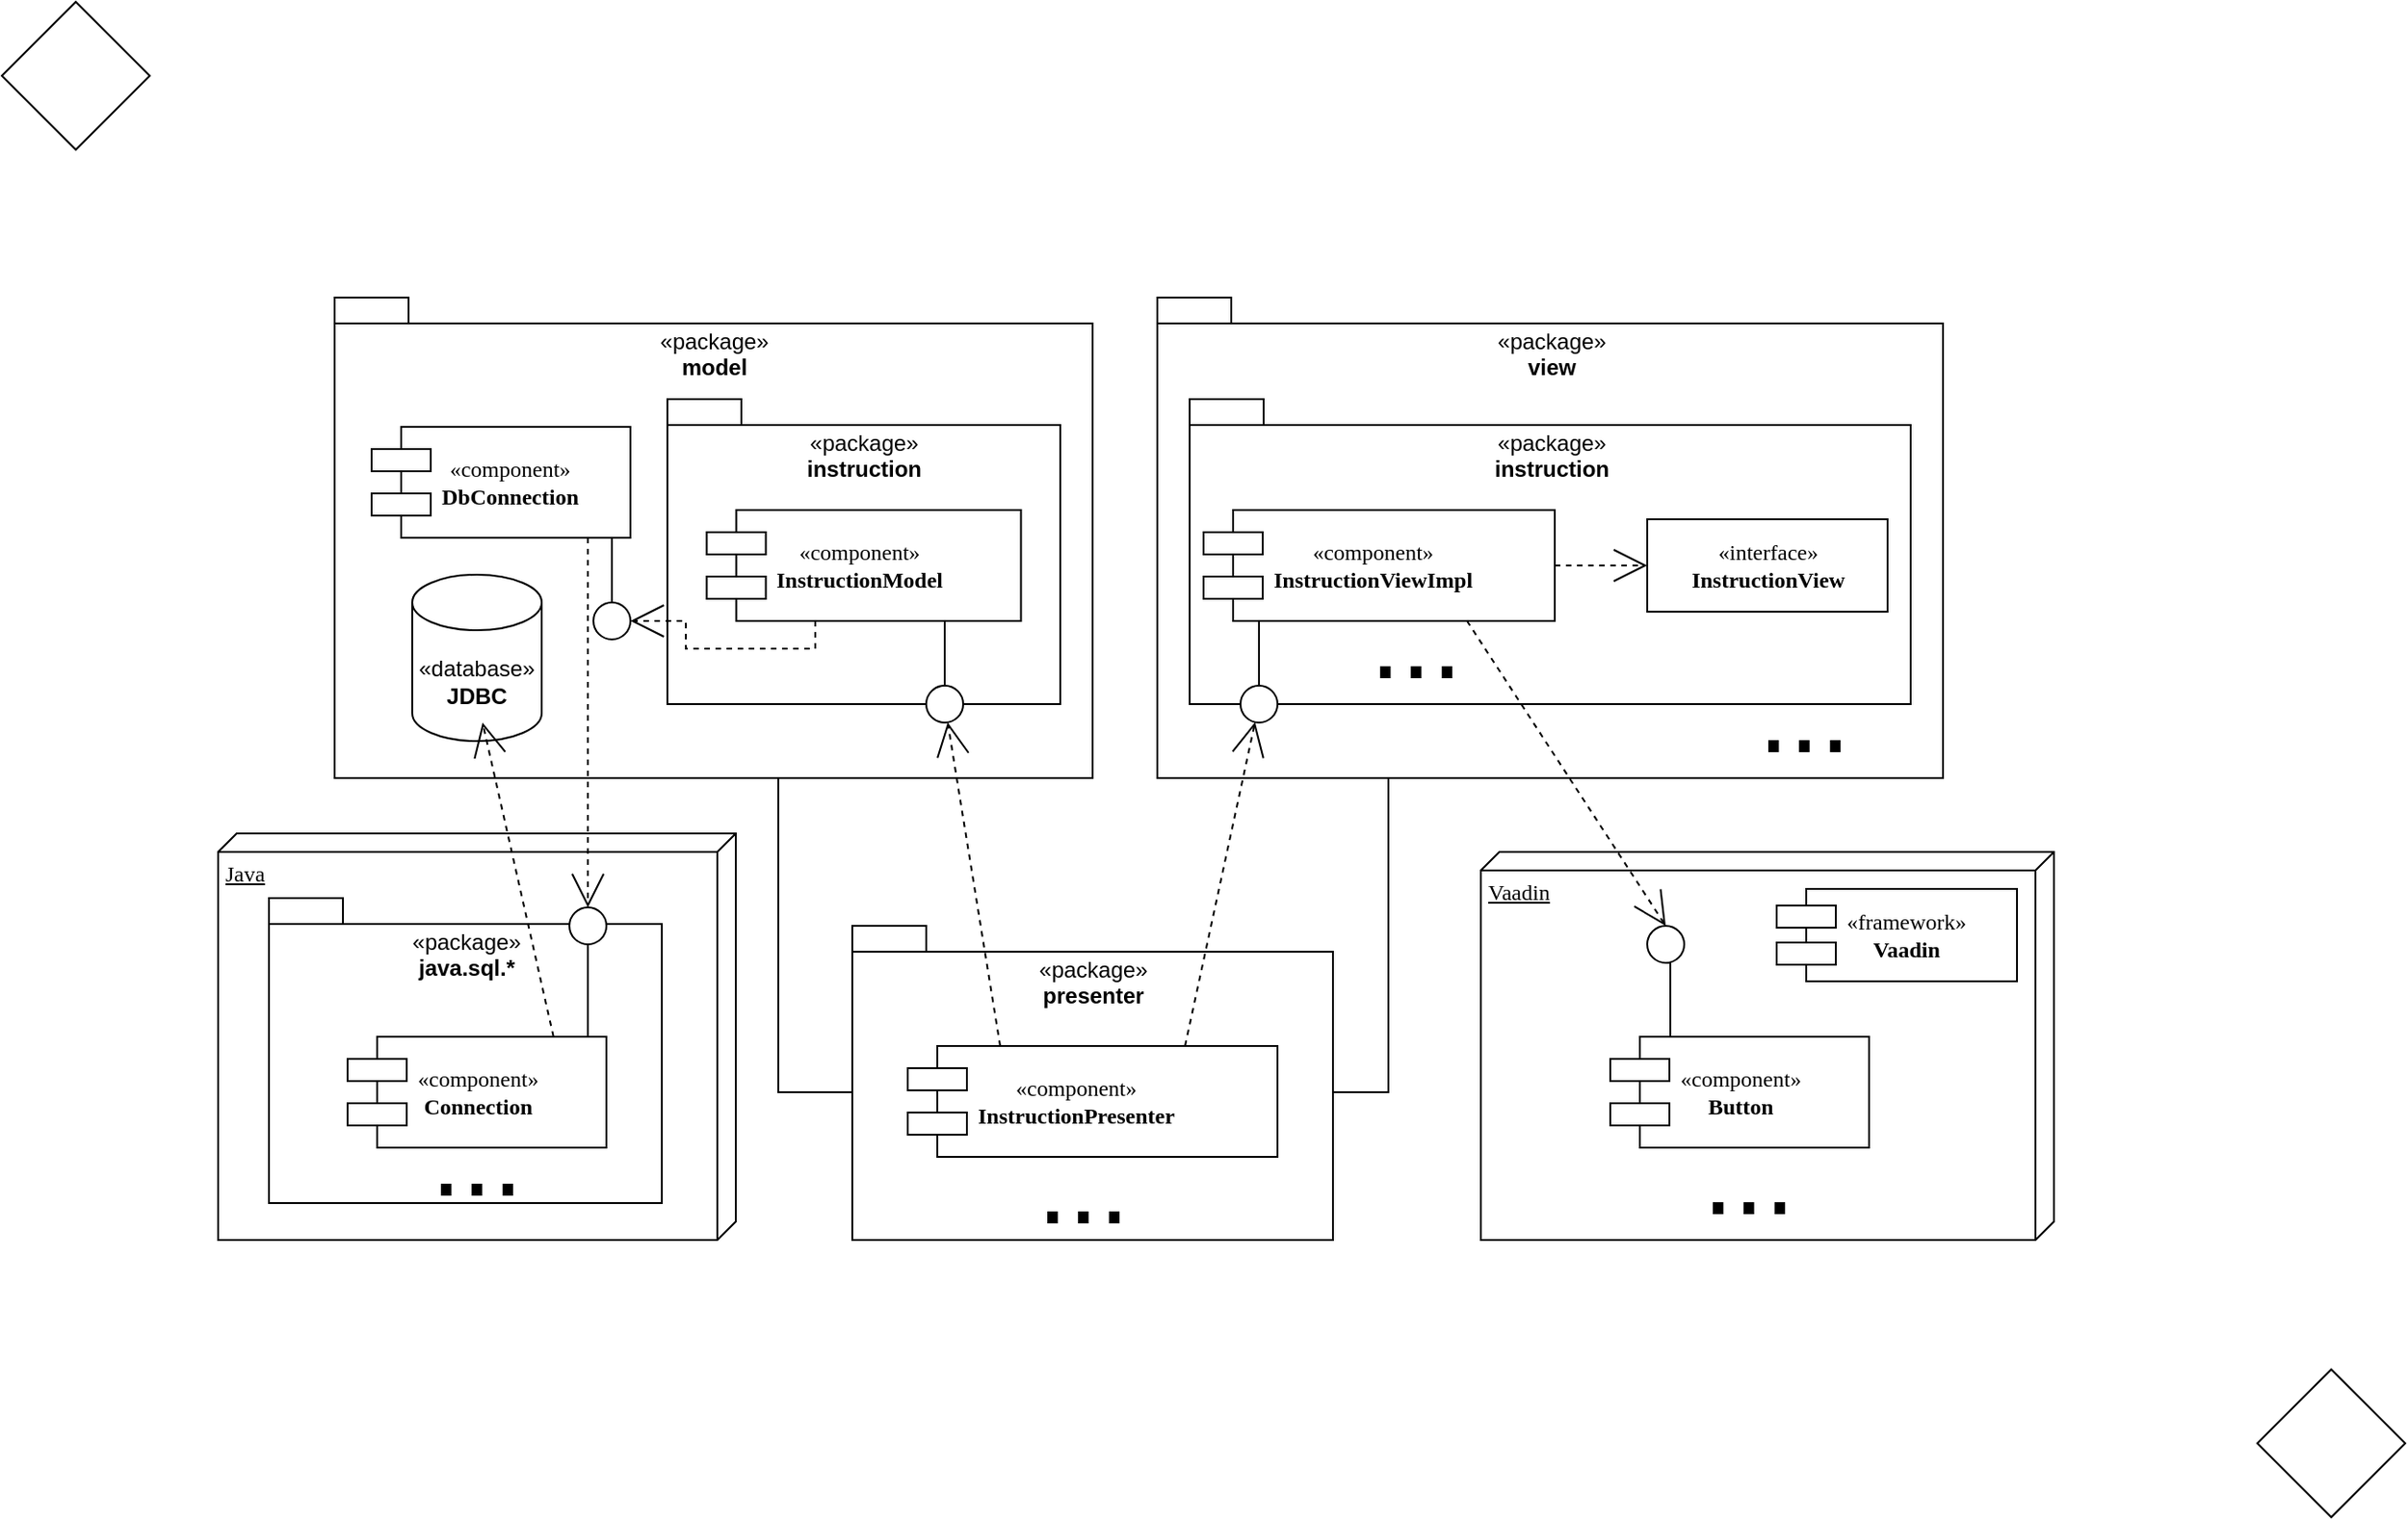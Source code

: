 <mxfile version="14.2.5" type="device"><diagram name="Page-1" id="5f0bae14-7c28-e335-631c-24af17079c00"><mxGraphModel dx="2044" dy="1407" grid="1" gridSize="10" guides="1" tooltips="1" connect="1" arrows="1" fold="1" page="1" pageScale="1" pageWidth="1100" pageHeight="850" background="#ffffff" math="0" shadow="0"><root><mxCell id="0"/><mxCell id="1" parent="0"/><mxCell id="25cWiUbx9mQnNKh4KJ9X-30" value="Java" style="verticalAlign=top;align=left;spacingTop=8;spacingLeft=2;spacingRight=12;shape=cube;size=10;direction=south;fontStyle=4;html=1;rounded=0;shadow=0;comic=0;labelBackgroundColor=none;strokeWidth=1;fontFamily=Verdana;fontSize=12" vertex="1" parent="1"><mxGeometry x="27" y="310" width="280" height="220" as="geometry"/></mxCell><mxCell id="25cWiUbx9mQnNKh4KJ9X-37" value="&lt;span style=&quot;font-weight: normal&quot;&gt;«package»&lt;/span&gt;&lt;br&gt;&lt;b&gt;java.sql.*&lt;/b&gt;" style="shape=folder;fontStyle=1;spacingTop=10;tabWidth=40;tabHeight=14;tabPosition=left;html=1;align=center;verticalAlign=top;" vertex="1" parent="1"><mxGeometry x="54.5" y="345" width="212.5" height="165" as="geometry"/></mxCell><mxCell id="25cWiUbx9mQnNKh4KJ9X-22" value="&lt;span style=&quot;font-weight: normal&quot;&gt;«package»&lt;/span&gt;&lt;br&gt;&lt;b&gt;model&lt;/b&gt;" style="shape=folder;fontStyle=1;spacingTop=10;tabWidth=40;tabHeight=14;tabPosition=left;html=1;align=center;verticalAlign=top;" vertex="1" parent="1"><mxGeometry x="90" y="20" width="410" height="260" as="geometry"/></mxCell><mxCell id="25cWiUbx9mQnNKh4KJ9X-23" value="&lt;span style=&quot;font-weight: normal&quot;&gt;«package»&lt;/span&gt;&lt;br&gt;&lt;b&gt;instruction&lt;/b&gt;" style="shape=folder;fontStyle=1;spacingTop=10;tabWidth=40;tabHeight=14;tabPosition=left;html=1;align=center;verticalAlign=top;" vertex="1" parent="1"><mxGeometry x="270" y="75" width="212.5" height="165" as="geometry"/></mxCell><mxCell id="25cWiUbx9mQnNKh4KJ9X-20" value="&lt;span style=&quot;font-weight: normal&quot;&gt;«package»&lt;/span&gt;&lt;br&gt;&lt;b&gt;presenter&lt;/b&gt;" style="shape=folder;fontStyle=1;spacingTop=10;tabWidth=40;tabHeight=14;tabPosition=left;html=1;align=center;verticalAlign=top;" vertex="1" parent="1"><mxGeometry x="370" y="360" width="260" height="170" as="geometry"/></mxCell><mxCell id="25cWiUbx9mQnNKh4KJ9X-17" value="&lt;span style=&quot;font-weight: normal&quot;&gt;«package»&lt;/span&gt;&lt;br&gt;&lt;b&gt;view&lt;/b&gt;" style="shape=folder;fontStyle=1;spacingTop=10;tabWidth=40;tabHeight=14;tabPosition=left;html=1;align=center;verticalAlign=top;" vertex="1" parent="1"><mxGeometry x="535" y="20" width="425" height="260" as="geometry"/></mxCell><mxCell id="25cWiUbx9mQnNKh4KJ9X-16" value="&lt;span style=&quot;font-weight: normal&quot;&gt;«package»&lt;/span&gt;&lt;br&gt;&lt;b&gt;instruction&lt;/b&gt;" style="shape=folder;fontStyle=1;spacingTop=10;tabWidth=40;tabHeight=14;tabPosition=left;html=1;align=center;verticalAlign=top;" vertex="1" parent="1"><mxGeometry x="552.5" y="75" width="390" height="165" as="geometry"/></mxCell><mxCell id="39150e848f15840c-5" value="&lt;div align=&quot;center&quot;&gt;«component»&lt;br&gt;&lt;/div&gt;&lt;div align=&quot;center&quot;&gt;&lt;b&gt;InstructionModel&lt;/b&gt;&lt;/div&gt;" style="shape=component;align=left;spacingLeft=36;rounded=0;shadow=0;comic=0;labelBackgroundColor=none;strokeWidth=1;fontFamily=Verdana;fontSize=12;html=1;" parent="1" vertex="1"><mxGeometry x="291.25" y="135" width="170" height="60" as="geometry"/></mxCell><mxCell id="39150e848f15840c-6" value="" style="ellipse;whiteSpace=wrap;html=1;rounded=0;shadow=0;comic=0;labelBackgroundColor=none;strokeWidth=1;fontFamily=Verdana;fontSize=12;align=center;" parent="1" vertex="1"><mxGeometry x="410" y="230" width="20" height="20" as="geometry"/></mxCell><mxCell id="39150e848f15840c-7" value="&lt;div align=&quot;center&quot;&gt;«component»&lt;br&gt;&lt;/div&gt;&lt;div align=&quot;center&quot;&gt;&lt;b&gt;InstructionViewImpl&lt;/b&gt;&lt;/div&gt;" style="shape=component;align=left;spacingLeft=36;rounded=0;shadow=0;comic=0;labelBackgroundColor=none;strokeWidth=1;fontFamily=Verdana;fontSize=12;html=1;" parent="1" vertex="1"><mxGeometry x="560" y="135" width="190" height="60" as="geometry"/></mxCell><mxCell id="39150e848f15840c-8" value="«interface»&lt;br&gt;&lt;b&gt;InstructionView&lt;/b&gt;" style="html=1;rounded=0;shadow=0;comic=0;labelBackgroundColor=none;strokeWidth=1;fontFamily=Verdana;fontSize=12;align=center;" parent="1" vertex="1"><mxGeometry x="800" y="140" width="130" height="50" as="geometry"/></mxCell><mxCell id="39150e848f15840c-9" value="" style="ellipse;whiteSpace=wrap;html=1;rounded=0;shadow=0;comic=0;labelBackgroundColor=none;strokeWidth=1;fontFamily=Verdana;fontSize=12;align=center;" parent="1" vertex="1"><mxGeometry x="580" y="230" width="20" height="20" as="geometry"/></mxCell><mxCell id="39150e848f15840c-10" value="&lt;div align=&quot;center&quot;&gt;«component»&lt;br&gt;&lt;/div&gt;&lt;div align=&quot;center&quot;&gt;&lt;b&gt;InstructionPresenter&lt;/b&gt;&lt;/div&gt;" style="shape=component;align=left;spacingLeft=36;rounded=0;shadow=0;comic=0;labelBackgroundColor=none;strokeWidth=1;fontFamily=Verdana;fontSize=12;html=1;" parent="1" vertex="1"><mxGeometry x="400" y="425" width="200" height="60" as="geometry"/></mxCell><mxCell id="39150e848f15840c-11" style="edgeStyle=none;rounded=0;html=1;dashed=1;labelBackgroundColor=none;startArrow=none;startFill=0;startSize=8;endArrow=open;endFill=0;endSize=16;fontFamily=Verdana;fontSize=12;exitX=0.25;exitY=0;exitDx=0;exitDy=0;" parent="1" source="39150e848f15840c-10" target="39150e848f15840c-6" edge="1"><mxGeometry relative="1" as="geometry"/></mxCell><mxCell id="39150e848f15840c-12" style="edgeStyle=none;rounded=0;html=1;dashed=1;labelBackgroundColor=none;startArrow=none;startFill=0;startSize=8;endArrow=open;endFill=0;endSize=16;fontFamily=Verdana;fontSize=12;exitX=0.75;exitY=0;exitDx=0;exitDy=0;" parent="1" source="39150e848f15840c-10" target="39150e848f15840c-9" edge="1"><mxGeometry relative="1" as="geometry"/></mxCell><mxCell id="39150e848f15840c-13" style="edgeStyle=elbowEdgeStyle;rounded=0;html=1;labelBackgroundColor=none;startArrow=none;startFill=0;startSize=8;endArrow=none;endFill=0;endSize=16;fontFamily=Verdana;fontSize=12;" parent="1" source="39150e848f15840c-9" edge="1"><mxGeometry relative="1" as="geometry"><mxPoint x="590" y="195" as="targetPoint"/></mxGeometry></mxCell><mxCell id="39150e848f15840c-14" style="edgeStyle=elbowEdgeStyle;rounded=0;html=1;labelBackgroundColor=none;startArrow=none;startFill=0;startSize=8;endArrow=none;endFill=0;endSize=16;fontFamily=Verdana;fontSize=12;" parent="1" source="39150e848f15840c-6" edge="1"><mxGeometry relative="1" as="geometry"><mxPoint x="420" y="195" as="targetPoint"/></mxGeometry></mxCell><mxCell id="39150e848f15840c-15" style="edgeStyle=orthogonalEdgeStyle;rounded=0;html=1;labelBackgroundColor=none;startArrow=none;startFill=0;startSize=8;endArrow=open;endFill=0;endSize=16;fontFamily=Verdana;fontSize=12;dashed=1;entryX=1;entryY=0.5;entryDx=0;entryDy=0;" parent="1" source="39150e848f15840c-5" target="25cWiUbx9mQnNKh4KJ9X-27" edge="1"><mxGeometry relative="1" as="geometry"><Array as="points"><mxPoint x="350" y="210"/><mxPoint x="280" y="210"/><mxPoint x="280" y="195"/></Array><mxPoint x="215" y="190" as="targetPoint"/></mxGeometry></mxCell><mxCell id="39150e848f15840c-16" style="edgeStyle=orthogonalEdgeStyle;rounded=0;html=1;dashed=1;labelBackgroundColor=none;startArrow=none;startFill=0;startSize=8;endArrow=open;endFill=0;endSize=16;fontFamily=Verdana;fontSize=12;" parent="1" source="39150e848f15840c-7" target="39150e848f15840c-8" edge="1"><mxGeometry relative="1" as="geometry"/></mxCell><mxCell id="39150e848f15840c-17" style="edgeStyle=orthogonalEdgeStyle;rounded=0;html=1;labelBackgroundColor=none;startArrow=none;startFill=0;startSize=8;endArrow=none;endFill=0;endSize=16;fontFamily=Verdana;fontSize=12;" parent="1" edge="1"><mxGeometry relative="1" as="geometry"><Array as="points"><mxPoint x="660" y="450"/></Array><mxPoint x="630" y="450" as="sourcePoint"/><mxPoint x="660" y="280" as="targetPoint"/></mxGeometry></mxCell><mxCell id="39150e848f15840c-18" style="edgeStyle=orthogonalEdgeStyle;rounded=0;html=1;labelBackgroundColor=none;startArrow=none;startFill=0;startSize=8;endArrow=none;endFill=0;endSize=16;fontFamily=Verdana;fontSize=12;" parent="1" edge="1"><mxGeometry relative="1" as="geometry"><Array as="points"><mxPoint x="330" y="450"/></Array><mxPoint x="370" y="450" as="sourcePoint"/><mxPoint x="330" y="280" as="targetPoint"/></mxGeometry></mxCell><mxCell id="25cWiUbx9mQnNKh4KJ9X-1" value="Vaadin" style="verticalAlign=top;align=left;spacingTop=8;spacingLeft=2;spacingRight=12;shape=cube;size=10;direction=south;fontStyle=4;html=1;rounded=0;shadow=0;comic=0;labelBackgroundColor=none;strokeWidth=1;fontFamily=Verdana;fontSize=12" vertex="1" parent="1"><mxGeometry x="710" y="320" width="310" height="210" as="geometry"/></mxCell><mxCell id="25cWiUbx9mQnNKh4KJ9X-2" value="&lt;div align=&quot;center&quot;&gt;«component»&lt;br&gt;&lt;/div&gt;&lt;div align=&quot;center&quot;&gt;&lt;b&gt;Button&lt;/b&gt;&lt;/div&gt;" style="shape=component;align=left;spacingLeft=36;rounded=0;shadow=0;comic=0;labelBackgroundColor=none;strokeWidth=1;fontFamily=Verdana;fontSize=12;html=1;" vertex="1" parent="1"><mxGeometry x="780" y="420" width="140" height="60" as="geometry"/></mxCell><mxCell id="25cWiUbx9mQnNKh4KJ9X-7" value="&lt;div align=&quot;center&quot;&gt;«framework»&lt;br&gt;&lt;/div&gt;&lt;div align=&quot;center&quot;&gt;&lt;b&gt;Vaadin&lt;/b&gt;&lt;/div&gt;" style="shape=component;align=left;spacingLeft=36;rounded=0;shadow=0;comic=0;labelBackgroundColor=none;strokeWidth=1;fontFamily=Verdana;fontSize=12;html=1;" vertex="1" parent="1"><mxGeometry x="870" y="340" width="130" height="50" as="geometry"/></mxCell><mxCell id="25cWiUbx9mQnNKh4KJ9X-8" value="&lt;font style=&quot;font-size: 60px&quot;&gt;...&lt;/font&gt;" style="text;html=1;strokeColor=none;fillColor=none;align=center;verticalAlign=middle;whiteSpace=wrap;rounded=0;" vertex="1" parent="1"><mxGeometry x="820" y="480" width="70" height="30" as="geometry"/></mxCell><mxCell id="25cWiUbx9mQnNKh4KJ9X-9" value="" style="ellipse;whiteSpace=wrap;html=1;rounded=0;shadow=0;comic=0;labelBackgroundColor=none;strokeWidth=1;fontFamily=Verdana;fontSize=12;align=center;" vertex="1" parent="1"><mxGeometry x="800" y="360" width="20" height="20" as="geometry"/></mxCell><mxCell id="25cWiUbx9mQnNKh4KJ9X-10" style="edgeStyle=elbowEdgeStyle;rounded=0;html=1;labelBackgroundColor=none;startArrow=none;startFill=0;startSize=8;endArrow=none;endFill=0;endSize=16;fontFamily=Verdana;fontSize=12;exitX=0.25;exitY=0;exitDx=0;exitDy=0;entryX=0.5;entryY=1;entryDx=0;entryDy=0;" edge="1" parent="1" source="25cWiUbx9mQnNKh4KJ9X-2" target="25cWiUbx9mQnNKh4KJ9X-9"><mxGeometry relative="1" as="geometry"><mxPoint x="640" y="220" as="sourcePoint"/><mxPoint x="640" y="185" as="targetPoint"/></mxGeometry></mxCell><mxCell id="25cWiUbx9mQnNKh4KJ9X-12" style="edgeStyle=none;rounded=0;html=1;dashed=1;labelBackgroundColor=none;startArrow=none;startFill=0;startSize=8;endArrow=open;endFill=0;endSize=16;fontFamily=Verdana;fontSize=12;exitX=0.75;exitY=1;exitDx=0;exitDy=0;entryX=0.5;entryY=0;entryDx=0;entryDy=0;" edge="1" parent="1" source="39150e848f15840c-7" target="25cWiUbx9mQnNKh4KJ9X-9"><mxGeometry relative="1" as="geometry"><mxPoint x="540" y="470" as="sourcePoint"/><mxPoint x="635.862" y="259.104" as="targetPoint"/></mxGeometry></mxCell><mxCell id="25cWiUbx9mQnNKh4KJ9X-13" value="&lt;font style=&quot;font-size: 60px&quot;&gt;...&lt;/font&gt;" style="text;html=1;strokeColor=none;fillColor=none;align=center;verticalAlign=middle;whiteSpace=wrap;rounded=0;" vertex="1" parent="1"><mxGeometry x="640" y="190" width="70" height="30" as="geometry"/></mxCell><mxCell id="25cWiUbx9mQnNKh4KJ9X-15" value="&lt;font style=&quot;font-size: 60px&quot;&gt;...&lt;/font&gt;" style="text;html=1;strokeColor=none;fillColor=none;align=center;verticalAlign=middle;whiteSpace=wrap;rounded=0;" vertex="1" parent="1"><mxGeometry x="460" y="485" width="70" height="30" as="geometry"/></mxCell><mxCell id="25cWiUbx9mQnNKh4KJ9X-19" value="&lt;font style=&quot;font-size: 60px&quot;&gt;...&lt;/font&gt;" style="text;html=1;strokeColor=none;fillColor=none;align=center;verticalAlign=middle;whiteSpace=wrap;rounded=0;" vertex="1" parent="1"><mxGeometry x="850" y="230" width="70" height="30" as="geometry"/></mxCell><mxCell id="25cWiUbx9mQnNKh4KJ9X-24" value="&lt;div align=&quot;center&quot;&gt;«component»&lt;br&gt;&lt;/div&gt;&lt;div align=&quot;center&quot;&gt;&lt;b&gt;DbConnection&lt;/b&gt;&lt;/div&gt;" style="shape=component;align=left;spacingLeft=36;rounded=0;shadow=0;comic=0;labelBackgroundColor=none;strokeWidth=1;fontFamily=Verdana;fontSize=12;html=1;" vertex="1" parent="1"><mxGeometry x="110" y="90" width="140" height="60" as="geometry"/></mxCell><mxCell id="25cWiUbx9mQnNKh4KJ9X-27" value="" style="ellipse;whiteSpace=wrap;html=1;rounded=0;shadow=0;comic=0;labelBackgroundColor=none;strokeWidth=1;fontFamily=Verdana;fontSize=12;align=center;" vertex="1" parent="1"><mxGeometry x="230" y="185" width="20" height="20" as="geometry"/></mxCell><mxCell id="25cWiUbx9mQnNKh4KJ9X-28" style="edgeStyle=elbowEdgeStyle;rounded=0;html=1;labelBackgroundColor=none;startArrow=none;startFill=0;startSize=8;endArrow=none;endFill=0;endSize=16;fontFamily=Verdana;fontSize=12;" edge="1" parent="1" source="25cWiUbx9mQnNKh4KJ9X-27"><mxGeometry relative="1" as="geometry"><mxPoint x="240" y="150" as="targetPoint"/></mxGeometry></mxCell><mxCell id="25cWiUbx9mQnNKh4KJ9X-31" value="&lt;div align=&quot;center&quot;&gt;«component»&lt;br&gt;&lt;/div&gt;&lt;div align=&quot;center&quot;&gt;&lt;b&gt;Connection&lt;/b&gt;&lt;/div&gt;" style="shape=component;align=left;spacingLeft=36;rounded=0;shadow=0;comic=0;labelBackgroundColor=none;strokeWidth=1;fontFamily=Verdana;fontSize=12;html=1;" vertex="1" parent="1"><mxGeometry x="97" y="420" width="140" height="60" as="geometry"/></mxCell><mxCell id="25cWiUbx9mQnNKh4KJ9X-33" value="&lt;font style=&quot;font-size: 60px&quot;&gt;...&lt;/font&gt;" style="text;html=1;strokeColor=none;fillColor=none;align=center;verticalAlign=middle;whiteSpace=wrap;rounded=0;" vertex="1" parent="1"><mxGeometry x="132" y="470" width="70" height="30" as="geometry"/></mxCell><mxCell id="25cWiUbx9mQnNKh4KJ9X-34" value="" style="ellipse;whiteSpace=wrap;html=1;rounded=0;shadow=0;comic=0;labelBackgroundColor=none;strokeWidth=1;fontFamily=Verdana;fontSize=12;align=center;" vertex="1" parent="1"><mxGeometry x="217" y="350" width="20" height="20" as="geometry"/></mxCell><mxCell id="25cWiUbx9mQnNKh4KJ9X-35" style="edgeStyle=elbowEdgeStyle;rounded=0;html=1;labelBackgroundColor=none;startArrow=none;startFill=0;startSize=8;endArrow=none;endFill=0;endSize=16;fontFamily=Verdana;fontSize=12;exitX=0.25;exitY=0;exitDx=0;exitDy=0;entryX=0.5;entryY=1;entryDx=0;entryDy=0;" edge="1" parent="1" source="25cWiUbx9mQnNKh4KJ9X-31" target="25cWiUbx9mQnNKh4KJ9X-34"><mxGeometry relative="1" as="geometry"><mxPoint x="-43" y="220" as="sourcePoint"/><mxPoint x="-43" y="185" as="targetPoint"/><Array as="points"><mxPoint x="227" y="400"/></Array></mxGeometry></mxCell><mxCell id="25cWiUbx9mQnNKh4KJ9X-36" value="&lt;div align=&quot;center&quot;&gt;«database»&lt;br&gt;&lt;/div&gt;&lt;div align=&quot;center&quot;&gt;&lt;b&gt;JDBC&lt;/b&gt;&lt;/div&gt;" style="shape=cylinder3;whiteSpace=wrap;html=1;boundedLbl=1;backgroundOutline=1;size=15;" vertex="1" parent="1"><mxGeometry x="132" y="170" width="70" height="90" as="geometry"/></mxCell><mxCell id="25cWiUbx9mQnNKh4KJ9X-39" style="edgeStyle=none;rounded=0;html=1;dashed=1;labelBackgroundColor=none;startArrow=none;startFill=0;startSize=8;endArrow=open;endFill=0;endSize=16;fontFamily=Verdana;fontSize=12;entryX=0.5;entryY=0;entryDx=0;entryDy=0;" edge="1" parent="1" target="25cWiUbx9mQnNKh4KJ9X-34"><mxGeometry relative="1" as="geometry"><mxPoint x="227" y="150" as="sourcePoint"/><mxPoint x="431.601" y="259.871" as="targetPoint"/></mxGeometry></mxCell><mxCell id="25cWiUbx9mQnNKh4KJ9X-41" style="edgeStyle=none;rounded=0;html=1;dashed=1;labelBackgroundColor=none;startArrow=none;startFill=0;startSize=8;endArrow=open;endFill=0;endSize=16;fontFamily=Verdana;fontSize=12;exitX=0.25;exitY=0;exitDx=0;exitDy=0;entryX=0.543;entryY=0.889;entryDx=0;entryDy=0;entryPerimeter=0;" edge="1" parent="1" target="25cWiUbx9mQnNKh4KJ9X-36"><mxGeometry relative="1" as="geometry"><mxPoint x="208.4" y="420" as="sourcePoint"/><mxPoint x="180.001" y="244.871" as="targetPoint"/></mxGeometry></mxCell><mxCell id="25cWiUbx9mQnNKh4KJ9X-42" value="" style="rhombus;whiteSpace=wrap;html=1;" vertex="1" parent="1"><mxGeometry x="-90" y="-140" width="80" height="80" as="geometry"/></mxCell><mxCell id="25cWiUbx9mQnNKh4KJ9X-43" value="" style="rhombus;whiteSpace=wrap;html=1;" vertex="1" parent="1"><mxGeometry x="1130" y="600" width="80" height="80" as="geometry"/></mxCell></root></mxGraphModel></diagram></mxfile>